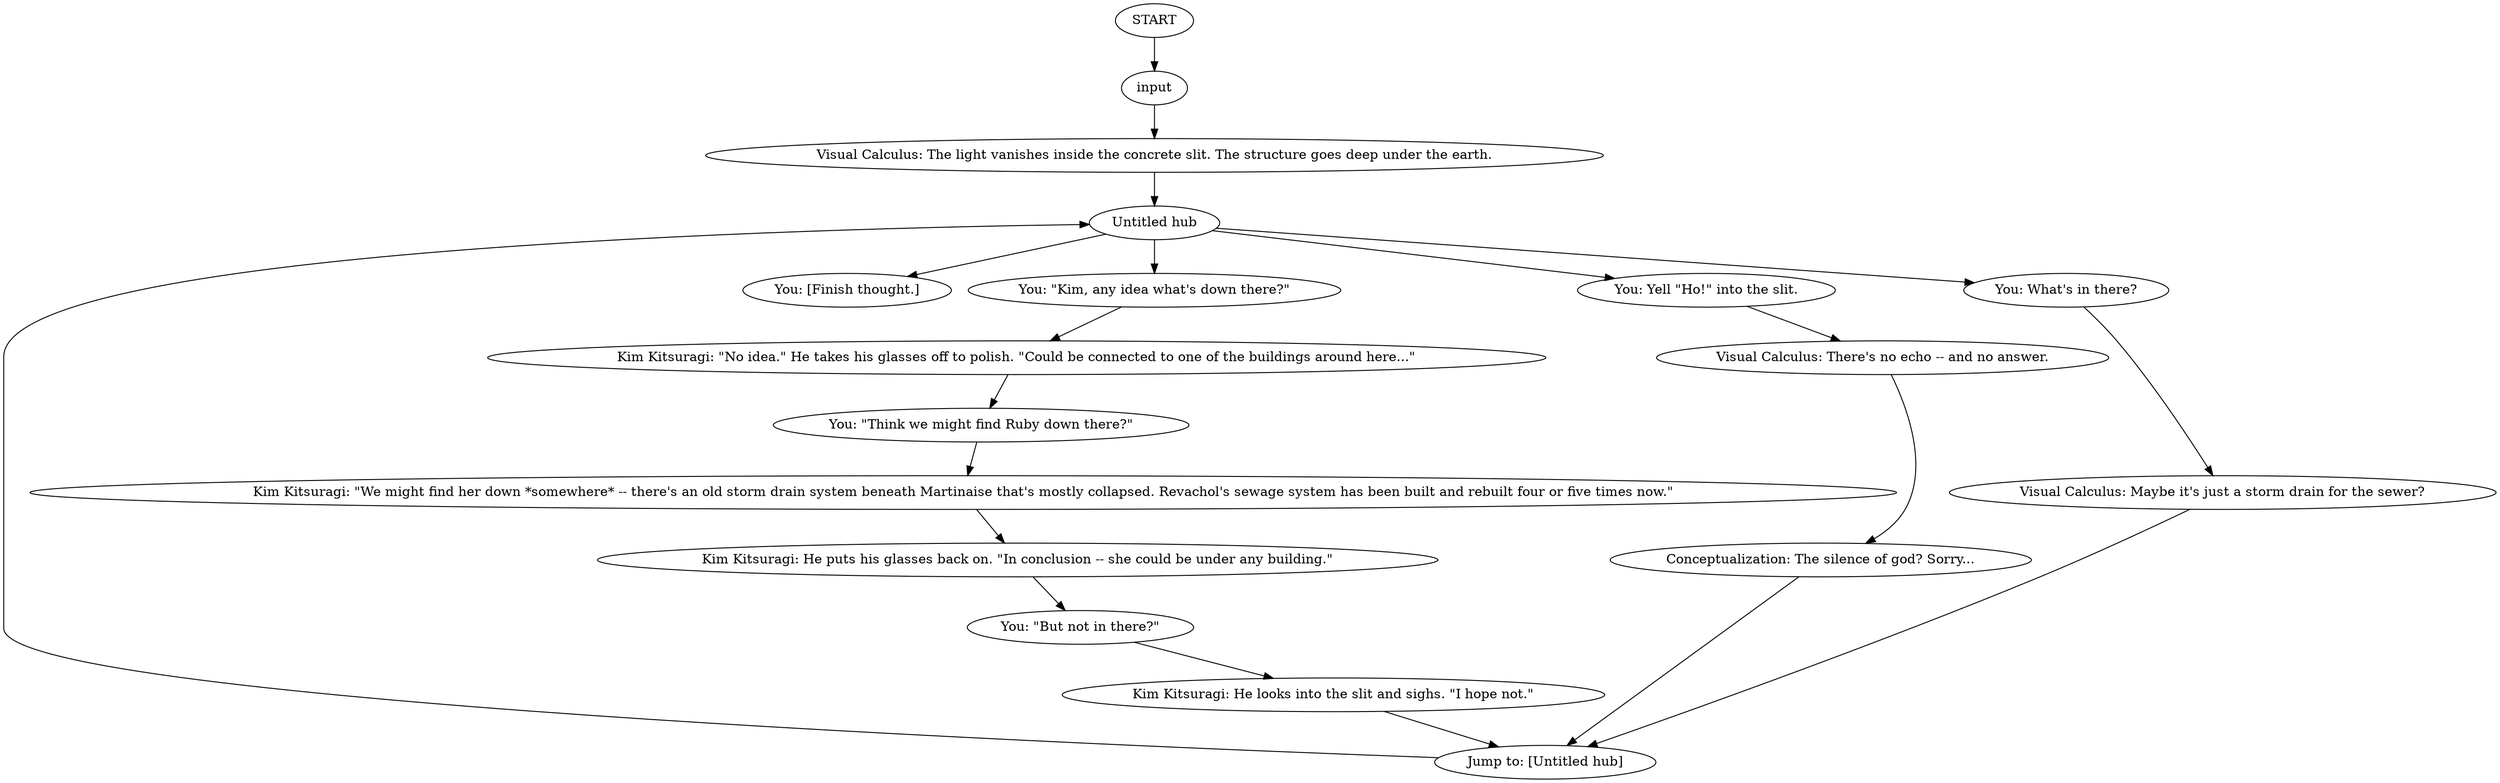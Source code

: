 # COAST ORB / bunkerthought
# Maybe a way underground? Maybe she’s down there?
# ==================================================
digraph G {
	  0 [label="START"];
	  1 [label="input"];
	  2 [label="Kim Kitsuragi: \"We might find her down *somewhere* -- there's an old storm drain system beneath Martinaise that's mostly collapsed. Revachol's sewage system has been built and rebuilt four or five times now.\""];
	  3 [label="You: [Finish thought.]"];
	  4 [label="You: \"Think we might find Ruby down there?\""];
	  5 [label="Kim Kitsuragi: He puts his glasses back on. \"In conclusion -- she could be under any building.\""];
	  6 [label="You: \"Kim, any idea what's down there?\""];
	  7 [label="Visual Calculus: The light vanishes inside the concrete slit. The structure goes deep under the earth."];
	  9 [label="Jump to: [Untitled hub]"];
	  10 [label="You: Yell \"Ho!\" into the slit."];
	  11 [label="Kim Kitsuragi: He looks into the slit and sighs. \"I hope not.\""];
	  12 [label="Kim Kitsuragi: \"No idea.\" He takes his glasses off to polish. \"Could be connected to one of the buildings around here...\""];
	  13 [label="Untitled hub"];
	  14 [label="You: \"But not in there?\""];
	  15 [label="You: What's in there?"];
	  16 [label="Visual Calculus: Maybe it's just a storm drain for the sewer?"];
	  17 [label="Visual Calculus: There's no echo -- and no answer."];
	  18 [label="Conceptualization: The silence of god? Sorry..."];
	  0 -> 1
	  1 -> 7
	  2 -> 5
	  4 -> 2
	  5 -> 14
	  6 -> 12
	  7 -> 13
	  9 -> 13
	  10 -> 17
	  11 -> 9
	  12 -> 4
	  13 -> 10
	  13 -> 3
	  13 -> 6
	  13 -> 15
	  14 -> 11
	  15 -> 16
	  16 -> 9
	  17 -> 18
	  18 -> 9
}

